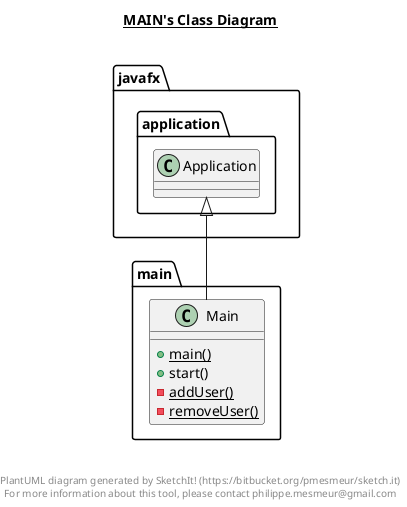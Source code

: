 @startuml

title __MAIN's Class Diagram__\n

  namespace main {
    class main.Main {
        {static} + main()
        + start()
        {static} - addUser()
        {static} - removeUser()
    }
  }
  

  main.Main -up-|> javafx.application.Application


right footer


PlantUML diagram generated by SketchIt! (https://bitbucket.org/pmesmeur/sketch.it)
For more information about this tool, please contact philippe.mesmeur@gmail.com
endfooter

@enduml

